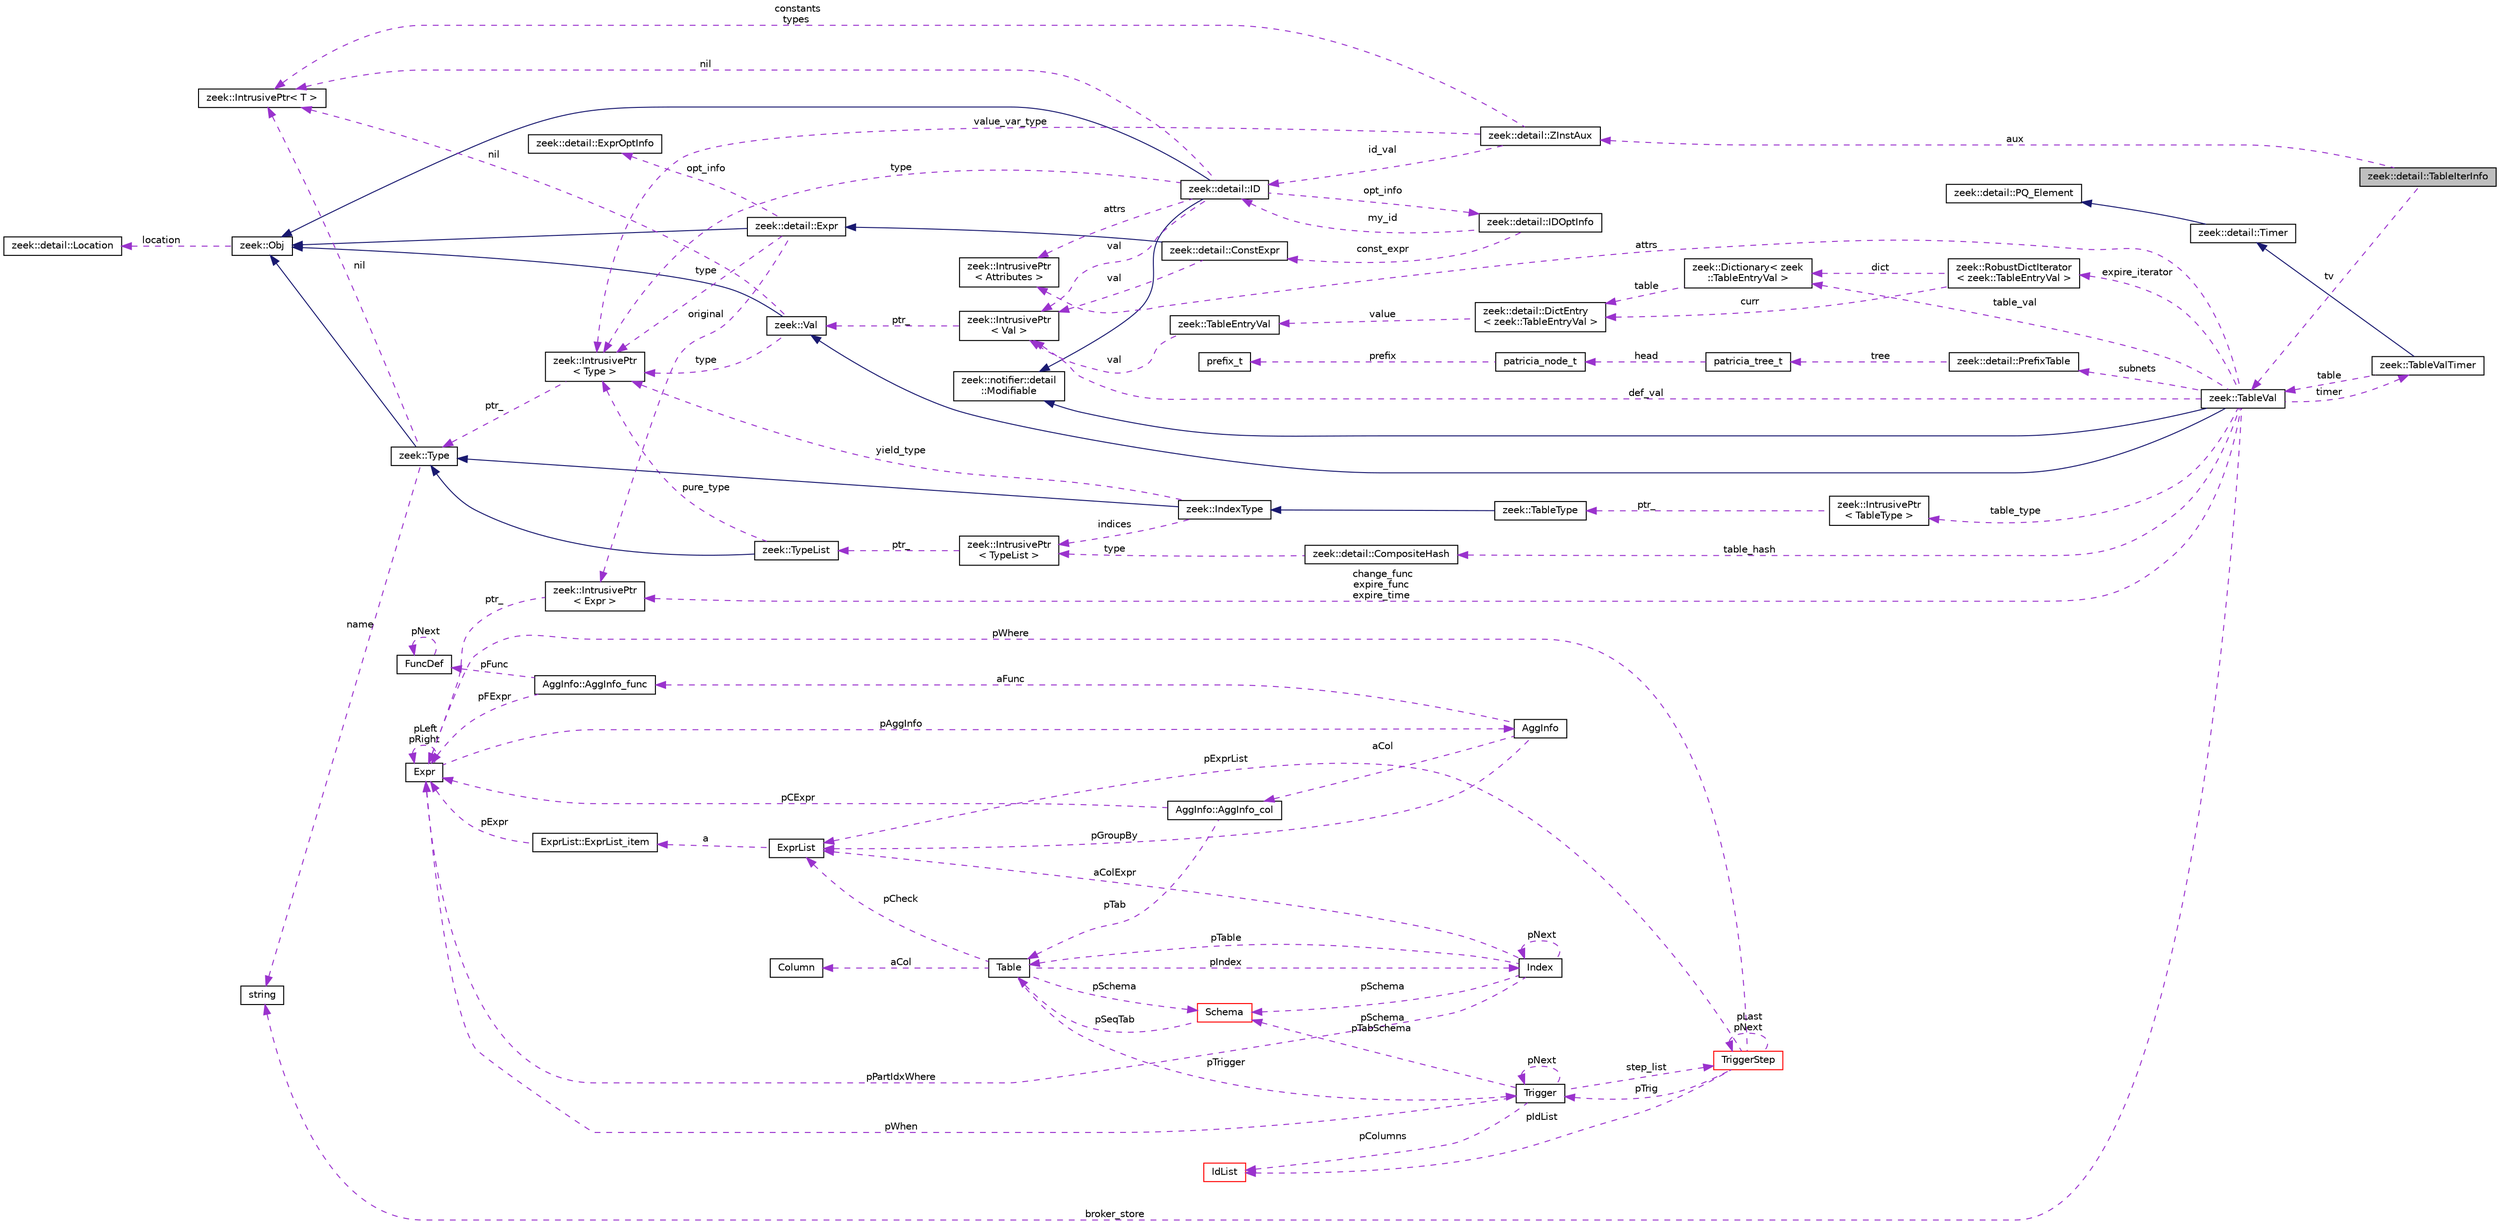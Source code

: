 digraph "zeek::detail::TableIterInfo"
{
 // LATEX_PDF_SIZE
  edge [fontname="Helvetica",fontsize="10",labelfontname="Helvetica",labelfontsize="10"];
  node [fontname="Helvetica",fontsize="10",shape=record];
  rankdir="LR";
  Node1 [label="zeek::detail::TableIterInfo",height=0.2,width=0.4,color="black", fillcolor="grey75", style="filled", fontcolor="black",tooltip=" "];
  Node2 -> Node1 [dir="back",color="darkorchid3",fontsize="10",style="dashed",label=" tv" ,fontname="Helvetica"];
  Node2 [label="zeek::TableVal",height=0.2,width=0.4,color="black", fillcolor="white", style="filled",URL="$d6/d3f/classzeek_1_1TableVal.html",tooltip=" "];
  Node3 -> Node2 [dir="back",color="midnightblue",fontsize="10",style="solid",fontname="Helvetica"];
  Node3 [label="zeek::Val",height=0.2,width=0.4,color="black", fillcolor="white", style="filled",URL="$de/d49/classzeek_1_1Val.html",tooltip=" "];
  Node4 -> Node3 [dir="back",color="midnightblue",fontsize="10",style="solid",fontname="Helvetica"];
  Node4 [label="zeek::Obj",height=0.2,width=0.4,color="black", fillcolor="white", style="filled",URL="$dd/df1/classzeek_1_1Obj.html",tooltip=" "];
  Node5 -> Node4 [dir="back",color="darkorchid3",fontsize="10",style="dashed",label=" location" ,fontname="Helvetica"];
  Node5 [label="zeek::detail::Location",height=0.2,width=0.4,color="black", fillcolor="white", style="filled",URL="$d5/d1d/classzeek_1_1detail_1_1Location.html",tooltip=" "];
  Node6 -> Node3 [dir="back",color="darkorchid3",fontsize="10",style="dashed",label=" nil" ,fontname="Helvetica"];
  Node6 [label="zeek::IntrusivePtr\< T \>",height=0.2,width=0.4,color="black", fillcolor="white", style="filled",URL="$d6/dba/classzeek_1_1IntrusivePtr.html",tooltip=" "];
  Node7 -> Node3 [dir="back",color="darkorchid3",fontsize="10",style="dashed",label=" type" ,fontname="Helvetica"];
  Node7 [label="zeek::IntrusivePtr\l\< Type \>",height=0.2,width=0.4,color="black", fillcolor="white", style="filled",URL="$d6/dba/classzeek_1_1IntrusivePtr.html",tooltip=" "];
  Node8 -> Node7 [dir="back",color="darkorchid3",fontsize="10",style="dashed",label=" ptr_" ,fontname="Helvetica"];
  Node8 [label="zeek::Type",height=0.2,width=0.4,color="black", fillcolor="white", style="filled",URL="$d0/d4f/classzeek_1_1Type.html",tooltip=" "];
  Node4 -> Node8 [dir="back",color="midnightblue",fontsize="10",style="solid",fontname="Helvetica"];
  Node6 -> Node8 [dir="back",color="darkorchid3",fontsize="10",style="dashed",label=" nil" ,fontname="Helvetica"];
  Node9 -> Node8 [dir="back",color="darkorchid3",fontsize="10",style="dashed",label=" name" ,fontname="Helvetica"];
  Node9 [label="string",height=0.2,width=0.4,color="black", fillcolor="white", style="filled",tooltip=" "];
  Node10 -> Node2 [dir="back",color="midnightblue",fontsize="10",style="solid",fontname="Helvetica"];
  Node10 [label="zeek::notifier::detail\l::Modifiable",height=0.2,width=0.4,color="black", fillcolor="white", style="filled",URL="$d8/d87/classzeek_1_1notifier_1_1detail_1_1Modifiable.html",tooltip=" "];
  Node11 -> Node2 [dir="back",color="darkorchid3",fontsize="10",style="dashed",label=" table_type" ,fontname="Helvetica"];
  Node11 [label="zeek::IntrusivePtr\l\< TableType \>",height=0.2,width=0.4,color="black", fillcolor="white", style="filled",URL="$d6/dba/classzeek_1_1IntrusivePtr.html",tooltip=" "];
  Node12 -> Node11 [dir="back",color="darkorchid3",fontsize="10",style="dashed",label=" ptr_" ,fontname="Helvetica"];
  Node12 [label="zeek::TableType",height=0.2,width=0.4,color="black", fillcolor="white", style="filled",URL="$d8/d4c/classzeek_1_1TableType.html",tooltip=" "];
  Node13 -> Node12 [dir="back",color="midnightblue",fontsize="10",style="solid",fontname="Helvetica"];
  Node13 [label="zeek::IndexType",height=0.2,width=0.4,color="black", fillcolor="white", style="filled",URL="$dd/d89/classzeek_1_1IndexType.html",tooltip=" "];
  Node8 -> Node13 [dir="back",color="midnightblue",fontsize="10",style="solid",fontname="Helvetica"];
  Node14 -> Node13 [dir="back",color="darkorchid3",fontsize="10",style="dashed",label=" indices" ,fontname="Helvetica"];
  Node14 [label="zeek::IntrusivePtr\l\< TypeList \>",height=0.2,width=0.4,color="black", fillcolor="white", style="filled",URL="$d6/dba/classzeek_1_1IntrusivePtr.html",tooltip=" "];
  Node15 -> Node14 [dir="back",color="darkorchid3",fontsize="10",style="dashed",label=" ptr_" ,fontname="Helvetica"];
  Node15 [label="zeek::TypeList",height=0.2,width=0.4,color="black", fillcolor="white", style="filled",URL="$da/d8e/classzeek_1_1TypeList.html",tooltip=" "];
  Node8 -> Node15 [dir="back",color="midnightblue",fontsize="10",style="solid",fontname="Helvetica"];
  Node7 -> Node15 [dir="back",color="darkorchid3",fontsize="10",style="dashed",label=" pure_type" ,fontname="Helvetica"];
  Node7 -> Node13 [dir="back",color="darkorchid3",fontsize="10",style="dashed",label=" yield_type" ,fontname="Helvetica"];
  Node16 -> Node2 [dir="back",color="darkorchid3",fontsize="10",style="dashed",label=" table_hash" ,fontname="Helvetica"];
  Node16 [label="zeek::detail::CompositeHash",height=0.2,width=0.4,color="black", fillcolor="white", style="filled",URL="$d6/db2/classzeek_1_1detail_1_1CompositeHash.html",tooltip=" "];
  Node14 -> Node16 [dir="back",color="darkorchid3",fontsize="10",style="dashed",label=" type" ,fontname="Helvetica"];
  Node17 -> Node2 [dir="back",color="darkorchid3",fontsize="10",style="dashed",label=" attrs" ,fontname="Helvetica"];
  Node17 [label="zeek::IntrusivePtr\l\< Attributes \>",height=0.2,width=0.4,color="black", fillcolor="white", style="filled",URL="$d6/dba/classzeek_1_1IntrusivePtr.html",tooltip=" "];
  Node18 -> Node2 [dir="back",color="darkorchid3",fontsize="10",style="dashed",label=" change_func\nexpire_func\nexpire_time" ,fontname="Helvetica"];
  Node18 [label="zeek::IntrusivePtr\l\< Expr \>",height=0.2,width=0.4,color="black", fillcolor="white", style="filled",URL="$d6/dba/classzeek_1_1IntrusivePtr.html",tooltip=" "];
  Node19 -> Node18 [dir="back",color="darkorchid3",fontsize="10",style="dashed",label=" ptr_" ,fontname="Helvetica"];
  Node19 [label="Expr",height=0.2,width=0.4,color="black", fillcolor="white", style="filled",URL="$db/d1b/sqlite3_8c.html#d4/dfb/structExpr",tooltip=" "];
  Node19 -> Node19 [dir="back",color="darkorchid3",fontsize="10",style="dashed",label=" pLeft\npRight" ,fontname="Helvetica"];
  Node20 -> Node19 [dir="back",color="darkorchid3",fontsize="10",style="dashed",label=" pAggInfo" ,fontname="Helvetica"];
  Node20 [label="AggInfo",height=0.2,width=0.4,color="black", fillcolor="white", style="filled",URL="$db/d1b/sqlite3_8c.html#d2/dc8/structAggInfo",tooltip=" "];
  Node21 -> Node20 [dir="back",color="darkorchid3",fontsize="10",style="dashed",label=" pGroupBy" ,fontname="Helvetica"];
  Node21 [label="ExprList",height=0.2,width=0.4,color="black", fillcolor="white", style="filled",URL="$db/d1b/sqlite3_8c.html#d5/d5c/structExprList",tooltip=" "];
  Node22 -> Node21 [dir="back",color="darkorchid3",fontsize="10",style="dashed",label=" a" ,fontname="Helvetica"];
  Node22 [label="ExprList::ExprList_item",height=0.2,width=0.4,color="black", fillcolor="white", style="filled",URL="$db/d1b/sqlite3_8c.html#d8/dae/structExprList_1_1ExprList__item",tooltip=" "];
  Node19 -> Node22 [dir="back",color="darkorchid3",fontsize="10",style="dashed",label=" pExpr" ,fontname="Helvetica"];
  Node23 -> Node20 [dir="back",color="darkorchid3",fontsize="10",style="dashed",label=" aCol" ,fontname="Helvetica"];
  Node23 [label="AggInfo::AggInfo_col",height=0.2,width=0.4,color="black", fillcolor="white", style="filled",URL="$db/d1b/sqlite3_8c.html#d6/d3a/structAggInfo_1_1AggInfo__col",tooltip=" "];
  Node24 -> Node23 [dir="back",color="darkorchid3",fontsize="10",style="dashed",label=" pTab" ,fontname="Helvetica"];
  Node24 [label="Table",height=0.2,width=0.4,color="black", fillcolor="white", style="filled",URL="$db/d1b/sqlite3_8c.html#dc/dcb/structTable",tooltip=" "];
  Node25 -> Node24 [dir="back",color="darkorchid3",fontsize="10",style="dashed",label=" aCol" ,fontname="Helvetica"];
  Node25 [label="Column",height=0.2,width=0.4,color="black", fillcolor="white", style="filled",URL="$db/d1b/sqlite3_8c.html#dc/dc1/structColumn",tooltip=" "];
  Node26 -> Node24 [dir="back",color="darkorchid3",fontsize="10",style="dashed",label=" pIndex" ,fontname="Helvetica"];
  Node26 [label="Index",height=0.2,width=0.4,color="black", fillcolor="white", style="filled",URL="$db/d1b/sqlite3_8c.html#df/d86/structIndex",tooltip=" "];
  Node24 -> Node26 [dir="back",color="darkorchid3",fontsize="10",style="dashed",label=" pTable" ,fontname="Helvetica"];
  Node26 -> Node26 [dir="back",color="darkorchid3",fontsize="10",style="dashed",label=" pNext" ,fontname="Helvetica"];
  Node27 -> Node26 [dir="back",color="darkorchid3",fontsize="10",style="dashed",label=" pSchema" ,fontname="Helvetica"];
  Node27 [label="Schema",height=0.2,width=0.4,color="red", fillcolor="white", style="filled",URL="$db/d1b/sqlite3_8c.html#d8/db0/structSchema",tooltip=" "];
  Node24 -> Node27 [dir="back",color="darkorchid3",fontsize="10",style="dashed",label=" pSeqTab" ,fontname="Helvetica"];
  Node19 -> Node26 [dir="back",color="darkorchid3",fontsize="10",style="dashed",label=" pPartIdxWhere" ,fontname="Helvetica"];
  Node21 -> Node26 [dir="back",color="darkorchid3",fontsize="10",style="dashed",label=" aColExpr" ,fontname="Helvetica"];
  Node21 -> Node24 [dir="back",color="darkorchid3",fontsize="10",style="dashed",label=" pCheck" ,fontname="Helvetica"];
  Node31 -> Node24 [dir="back",color="darkorchid3",fontsize="10",style="dashed",label=" pTrigger" ,fontname="Helvetica"];
  Node31 [label="Trigger",height=0.2,width=0.4,color="black", fillcolor="white", style="filled",URL="$db/d1b/sqlite3_8c.html#dc/d15/structTrigger",tooltip=" "];
  Node19 -> Node31 [dir="back",color="darkorchid3",fontsize="10",style="dashed",label=" pWhen" ,fontname="Helvetica"];
  Node32 -> Node31 [dir="back",color="darkorchid3",fontsize="10",style="dashed",label=" pColumns" ,fontname="Helvetica"];
  Node32 [label="IdList",height=0.2,width=0.4,color="red", fillcolor="white", style="filled",URL="$db/d1b/sqlite3_8c.html#da/d69/structIdList",tooltip=" "];
  Node27 -> Node31 [dir="back",color="darkorchid3",fontsize="10",style="dashed",label=" pSchema\npTabSchema" ,fontname="Helvetica"];
  Node34 -> Node31 [dir="back",color="darkorchid3",fontsize="10",style="dashed",label=" step_list" ,fontname="Helvetica"];
  Node34 [label="TriggerStep",height=0.2,width=0.4,color="red", fillcolor="white", style="filled",URL="$db/d1b/sqlite3_8c.html#d5/da5/structTriggerStep",tooltip=" "];
  Node31 -> Node34 [dir="back",color="darkorchid3",fontsize="10",style="dashed",label=" pTrig" ,fontname="Helvetica"];
  Node19 -> Node34 [dir="back",color="darkorchid3",fontsize="10",style="dashed",label=" pWhere" ,fontname="Helvetica"];
  Node21 -> Node34 [dir="back",color="darkorchid3",fontsize="10",style="dashed",label=" pExprList" ,fontname="Helvetica"];
  Node32 -> Node34 [dir="back",color="darkorchid3",fontsize="10",style="dashed",label=" pIdList" ,fontname="Helvetica"];
  Node34 -> Node34 [dir="back",color="darkorchid3",fontsize="10",style="dashed",label=" pLast\npNext" ,fontname="Helvetica"];
  Node31 -> Node31 [dir="back",color="darkorchid3",fontsize="10",style="dashed",label=" pNext" ,fontname="Helvetica"];
  Node27 -> Node24 [dir="back",color="darkorchid3",fontsize="10",style="dashed",label=" pSchema" ,fontname="Helvetica"];
  Node19 -> Node23 [dir="back",color="darkorchid3",fontsize="10",style="dashed",label=" pCExpr" ,fontname="Helvetica"];
  Node44 -> Node20 [dir="back",color="darkorchid3",fontsize="10",style="dashed",label=" aFunc" ,fontname="Helvetica"];
  Node44 [label="AggInfo::AggInfo_func",height=0.2,width=0.4,color="black", fillcolor="white", style="filled",URL="$db/d1b/sqlite3_8c.html#d3/d2e/structAggInfo_1_1AggInfo__func",tooltip=" "];
  Node19 -> Node44 [dir="back",color="darkorchid3",fontsize="10",style="dashed",label=" pFExpr" ,fontname="Helvetica"];
  Node42 -> Node44 [dir="back",color="darkorchid3",fontsize="10",style="dashed",label=" pFunc" ,fontname="Helvetica"];
  Node42 [label="FuncDef",height=0.2,width=0.4,color="black", fillcolor="white", style="filled",URL="$d1/d3a/structFuncDef.html",tooltip=" "];
  Node42 -> Node42 [dir="back",color="darkorchid3",fontsize="10",style="dashed",label=" pNext" ,fontname="Helvetica"];
  Node45 -> Node2 [dir="back",color="darkorchid3",fontsize="10",style="dashed",label=" timer" ,fontname="Helvetica"];
  Node45 [label="zeek::TableValTimer",height=0.2,width=0.4,color="black", fillcolor="white", style="filled",URL="$db/de5/classzeek_1_1TableValTimer.html",tooltip=" "];
  Node46 -> Node45 [dir="back",color="midnightblue",fontsize="10",style="solid",fontname="Helvetica"];
  Node46 [label="zeek::detail::Timer",height=0.2,width=0.4,color="black", fillcolor="white", style="filled",URL="$d1/da2/classzeek_1_1detail_1_1Timer.html",tooltip=" "];
  Node47 -> Node46 [dir="back",color="midnightblue",fontsize="10",style="solid",fontname="Helvetica"];
  Node47 [label="zeek::detail::PQ_Element",height=0.2,width=0.4,color="black", fillcolor="white", style="filled",URL="$df/d3d/classzeek_1_1detail_1_1PQ__Element.html",tooltip=" "];
  Node2 -> Node45 [dir="back",color="darkorchid3",fontsize="10",style="dashed",label=" table" ,fontname="Helvetica"];
  Node48 -> Node2 [dir="back",color="darkorchid3",fontsize="10",style="dashed",label=" expire_iterator" ,fontname="Helvetica"];
  Node48 [label="zeek::RobustDictIterator\l\< zeek::TableEntryVal \>",height=0.2,width=0.4,color="black", fillcolor="white", style="filled",URL="$dd/da3/classzeek_1_1RobustDictIterator.html",tooltip=" "];
  Node49 -> Node48 [dir="back",color="darkorchid3",fontsize="10",style="dashed",label=" curr" ,fontname="Helvetica"];
  Node49 [label="zeek::detail::DictEntry\l\< zeek::TableEntryVal \>",height=0.2,width=0.4,color="black", fillcolor="white", style="filled",URL="$de/d59/classzeek_1_1detail_1_1DictEntry.html",tooltip=" "];
  Node50 -> Node49 [dir="back",color="darkorchid3",fontsize="10",style="dashed",label=" value" ,fontname="Helvetica"];
  Node50 [label="zeek::TableEntryVal",height=0.2,width=0.4,color="black", fillcolor="white", style="filled",URL="$d8/da2/classzeek_1_1TableEntryVal.html",tooltip=" "];
  Node51 -> Node50 [dir="back",color="darkorchid3",fontsize="10",style="dashed",label=" val" ,fontname="Helvetica"];
  Node51 [label="zeek::IntrusivePtr\l\< Val \>",height=0.2,width=0.4,color="black", fillcolor="white", style="filled",URL="$d6/dba/classzeek_1_1IntrusivePtr.html",tooltip=" "];
  Node3 -> Node51 [dir="back",color="darkorchid3",fontsize="10",style="dashed",label=" ptr_" ,fontname="Helvetica"];
  Node52 -> Node48 [dir="back",color="darkorchid3",fontsize="10",style="dashed",label=" dict" ,fontname="Helvetica"];
  Node52 [label="zeek::Dictionary\< zeek\l::TableEntryVal \>",height=0.2,width=0.4,color="black", fillcolor="white", style="filled",URL="$da/d6c/classzeek_1_1Dictionary.html",tooltip=" "];
  Node49 -> Node52 [dir="back",color="darkorchid3",fontsize="10",style="dashed",label=" table" ,fontname="Helvetica"];
  Node53 -> Node2 [dir="back",color="darkorchid3",fontsize="10",style="dashed",label=" subnets" ,fontname="Helvetica"];
  Node53 [label="zeek::detail::PrefixTable",height=0.2,width=0.4,color="black", fillcolor="white", style="filled",URL="$d7/d19/classzeek_1_1detail_1_1PrefixTable.html",tooltip=" "];
  Node54 -> Node53 [dir="back",color="darkorchid3",fontsize="10",style="dashed",label=" tree" ,fontname="Helvetica"];
  Node54 [label="patricia_tree_t",height=0.2,width=0.4,color="black", fillcolor="white", style="filled",URL="$d2/d85/patricia_8h.html#d2/d2d/structpatricia__tree__t",tooltip=" "];
  Node55 -> Node54 [dir="back",color="darkorchid3",fontsize="10",style="dashed",label=" head" ,fontname="Helvetica"];
  Node55 [label="patricia_node_t",height=0.2,width=0.4,color="black", fillcolor="white", style="filled",URL="$d2/d85/patricia_8h.html#dc/df2/structpatricia__node__t",tooltip=" "];
  Node56 -> Node55 [dir="back",color="darkorchid3",fontsize="10",style="dashed",label=" prefix" ,fontname="Helvetica"];
  Node56 [label="prefix_t",height=0.2,width=0.4,color="black", fillcolor="white", style="filled",URL="$d2/d85/patricia_8h.html#d5/d30/structprefix__t",tooltip=" "];
  Node51 -> Node2 [dir="back",color="darkorchid3",fontsize="10",style="dashed",label=" def_val" ,fontname="Helvetica"];
  Node9 -> Node2 [dir="back",color="darkorchid3",fontsize="10",style="dashed",label=" broker_store" ,fontname="Helvetica"];
  Node52 -> Node2 [dir="back",color="darkorchid3",fontsize="10",style="dashed",label=" table_val" ,fontname="Helvetica"];
  Node57 -> Node1 [dir="back",color="darkorchid3",fontsize="10",style="dashed",label=" aux" ,fontname="Helvetica"];
  Node57 [label="zeek::detail::ZInstAux",height=0.2,width=0.4,color="black", fillcolor="white", style="filled",URL="$df/d40/classzeek_1_1detail_1_1ZInstAux.html",tooltip=" "];
  Node6 -> Node57 [dir="back",color="darkorchid3",fontsize="10",style="dashed",label=" constants\ntypes" ,fontname="Helvetica"];
  Node58 -> Node57 [dir="back",color="darkorchid3",fontsize="10",style="dashed",label=" id_val" ,fontname="Helvetica"];
  Node58 [label="zeek::detail::ID",height=0.2,width=0.4,color="black", fillcolor="white", style="filled",URL="$d1/dcf/classzeek_1_1detail_1_1ID.html",tooltip=" "];
  Node4 -> Node58 [dir="back",color="midnightblue",fontsize="10",style="solid",fontname="Helvetica"];
  Node10 -> Node58 [dir="back",color="midnightblue",fontsize="10",style="solid",fontname="Helvetica"];
  Node6 -> Node58 [dir="back",color="darkorchid3",fontsize="10",style="dashed",label=" nil" ,fontname="Helvetica"];
  Node7 -> Node58 [dir="back",color="darkorchid3",fontsize="10",style="dashed",label=" type" ,fontname="Helvetica"];
  Node51 -> Node58 [dir="back",color="darkorchid3",fontsize="10",style="dashed",label=" val" ,fontname="Helvetica"];
  Node17 -> Node58 [dir="back",color="darkorchid3",fontsize="10",style="dashed",label=" attrs" ,fontname="Helvetica"];
  Node59 -> Node58 [dir="back",color="darkorchid3",fontsize="10",style="dashed",label=" opt_info" ,fontname="Helvetica"];
  Node59 [label="zeek::detail::IDOptInfo",height=0.2,width=0.4,color="black", fillcolor="white", style="filled",URL="$dd/dcb/classzeek_1_1detail_1_1IDOptInfo.html",tooltip=" "];
  Node60 -> Node59 [dir="back",color="darkorchid3",fontsize="10",style="dashed",label=" const_expr" ,fontname="Helvetica"];
  Node60 [label="zeek::detail::ConstExpr",height=0.2,width=0.4,color="black", fillcolor="white", style="filled",URL="$db/db7/classzeek_1_1detail_1_1ConstExpr.html",tooltip=" "];
  Node61 -> Node60 [dir="back",color="midnightblue",fontsize="10",style="solid",fontname="Helvetica"];
  Node61 [label="zeek::detail::Expr",height=0.2,width=0.4,color="black", fillcolor="white", style="filled",URL="$dc/d54/classzeek_1_1detail_1_1Expr.html",tooltip=" "];
  Node4 -> Node61 [dir="back",color="midnightblue",fontsize="10",style="solid",fontname="Helvetica"];
  Node7 -> Node61 [dir="back",color="darkorchid3",fontsize="10",style="dashed",label=" type" ,fontname="Helvetica"];
  Node18 -> Node61 [dir="back",color="darkorchid3",fontsize="10",style="dashed",label=" original" ,fontname="Helvetica"];
  Node62 -> Node61 [dir="back",color="darkorchid3",fontsize="10",style="dashed",label=" opt_info" ,fontname="Helvetica"];
  Node62 [label="zeek::detail::ExprOptInfo",height=0.2,width=0.4,color="black", fillcolor="white", style="filled",URL="$d2/d12/namespacezeek_1_1detail.html#de/d9f/classzeek_1_1detail_1_1ExprOptInfo",tooltip=" "];
  Node51 -> Node60 [dir="back",color="darkorchid3",fontsize="10",style="dashed",label=" val" ,fontname="Helvetica"];
  Node58 -> Node59 [dir="back",color="darkorchid3",fontsize="10",style="dashed",label=" my_id" ,fontname="Helvetica"];
  Node7 -> Node57 [dir="back",color="darkorchid3",fontsize="10",style="dashed",label=" value_var_type" ,fontname="Helvetica"];
}
